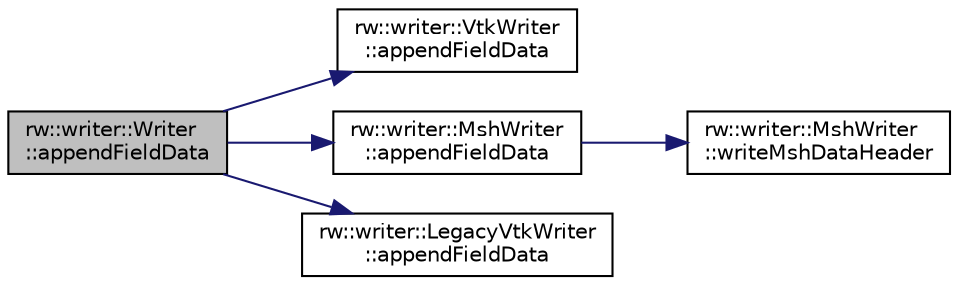 digraph "rw::writer::Writer::appendFieldData"
{
  edge [fontname="Helvetica",fontsize="10",labelfontname="Helvetica",labelfontsize="10"];
  node [fontname="Helvetica",fontsize="10",shape=record];
  rankdir="LR";
  Node21 [label="rw::writer::Writer\l::appendFieldData",height=0.2,width=0.4,color="black", fillcolor="grey75", style="filled", fontcolor="black"];
  Node21 -> Node22 [color="midnightblue",fontsize="10",style="solid",fontname="Helvetica"];
  Node22 [label="rw::writer::VtkWriter\l::appendFieldData",height=0.2,width=0.4,color="black", fillcolor="white", style="filled",URL="$classrw_1_1writer_1_1VtkWriter.html#a24324be741c71a67f10789849d99127a",tooltip="Writes the scalar field data to the file. "];
  Node21 -> Node23 [color="midnightblue",fontsize="10",style="solid",fontname="Helvetica"];
  Node23 [label="rw::writer::MshWriter\l::appendFieldData",height=0.2,width=0.4,color="black", fillcolor="white", style="filled",URL="$classrw_1_1writer_1_1MshWriter.html#a4531649c9b37e0ee003d787ce9cf0204",tooltip="Writes the scalar field data to the file. "];
  Node23 -> Node24 [color="midnightblue",fontsize="10",style="solid",fontname="Helvetica"];
  Node24 [label="rw::writer::MshWriter\l::writeMshDataHeader",height=0.2,width=0.4,color="black", fillcolor="white", style="filled",URL="$classrw_1_1writer_1_1MshWriter.html#a2962314c02a4d959b99bed83c39350db",tooltip="utility function "];
  Node21 -> Node25 [color="midnightblue",fontsize="10",style="solid",fontname="Helvetica"];
  Node25 [label="rw::writer::LegacyVtkWriter\l::appendFieldData",height=0.2,width=0.4,color="black", fillcolor="white", style="filled",URL="$classrw_1_1writer_1_1LegacyVtkWriter.html#a3fbc3fea3ad4f62fb5a175cc78225674",tooltip="Writes the scalar field data to the file. "];
}
